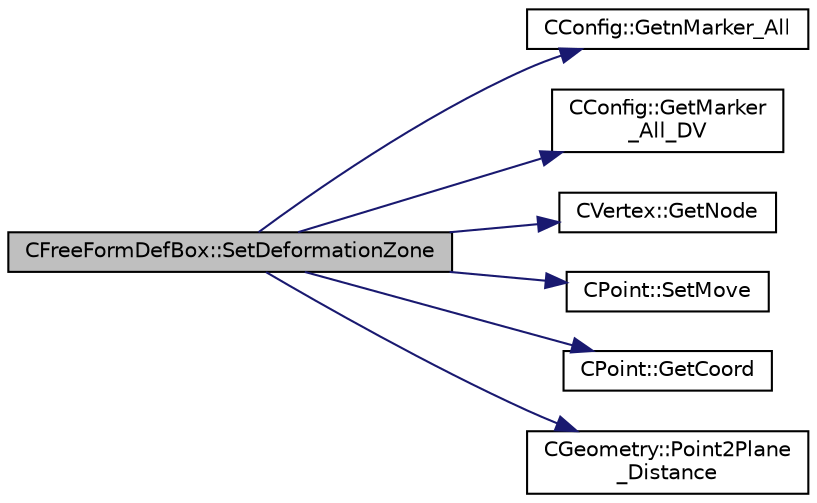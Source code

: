 digraph "CFreeFormDefBox::SetDeformationZone"
{
  edge [fontname="Helvetica",fontsize="10",labelfontname="Helvetica",labelfontsize="10"];
  node [fontname="Helvetica",fontsize="10",shape=record];
  rankdir="LR";
  Node868 [label="CFreeFormDefBox::SetDeformationZone",height=0.2,width=0.4,color="black", fillcolor="grey75", style="filled", fontcolor="black"];
  Node868 -> Node869 [color="midnightblue",fontsize="10",style="solid",fontname="Helvetica"];
  Node869 [label="CConfig::GetnMarker_All",height=0.2,width=0.4,color="black", fillcolor="white", style="filled",URL="$class_c_config.html#a300c4884edfc0c2acf395036439004f4",tooltip="Get the total number of boundary markers including send/receive domains. "];
  Node868 -> Node870 [color="midnightblue",fontsize="10",style="solid",fontname="Helvetica"];
  Node870 [label="CConfig::GetMarker\l_All_DV",height=0.2,width=0.4,color="black", fillcolor="white", style="filled",URL="$class_c_config.html#a39608d00420cf8dd5357045aafdf2d23",tooltip="Get the DV information for a marker val_marker. "];
  Node868 -> Node871 [color="midnightblue",fontsize="10",style="solid",fontname="Helvetica"];
  Node871 [label="CVertex::GetNode",height=0.2,width=0.4,color="black", fillcolor="white", style="filled",URL="$class_c_vertex.html#a95c513bf927464157ed96b6c79779a1f",tooltip="Get the node of the vertex. "];
  Node868 -> Node872 [color="midnightblue",fontsize="10",style="solid",fontname="Helvetica"];
  Node872 [label="CPoint::SetMove",height=0.2,width=0.4,color="black", fillcolor="white", style="filled",URL="$class_c_point.html#aa6e93eb06becf749be13cc18557878a8",tooltip="Set if a element is going to be moved on the deformation process. "];
  Node868 -> Node873 [color="midnightblue",fontsize="10",style="solid",fontname="Helvetica"];
  Node873 [label="CPoint::GetCoord",height=0.2,width=0.4,color="black", fillcolor="white", style="filled",URL="$class_c_point.html#a95fe081d22e96e190cb3edcbf0d6525f",tooltip="Get the coordinates dor the control volume. "];
  Node868 -> Node874 [color="midnightblue",fontsize="10",style="solid",fontname="Helvetica"];
  Node874 [label="CGeometry::Point2Plane\l_Distance",height=0.2,width=0.4,color="black", fillcolor="white", style="filled",URL="$class_c_geometry.html#acb9a369092f40474ac2dd355f305c421",tooltip="Get the distance between a plane (defined by three point) and a point. "];
}
